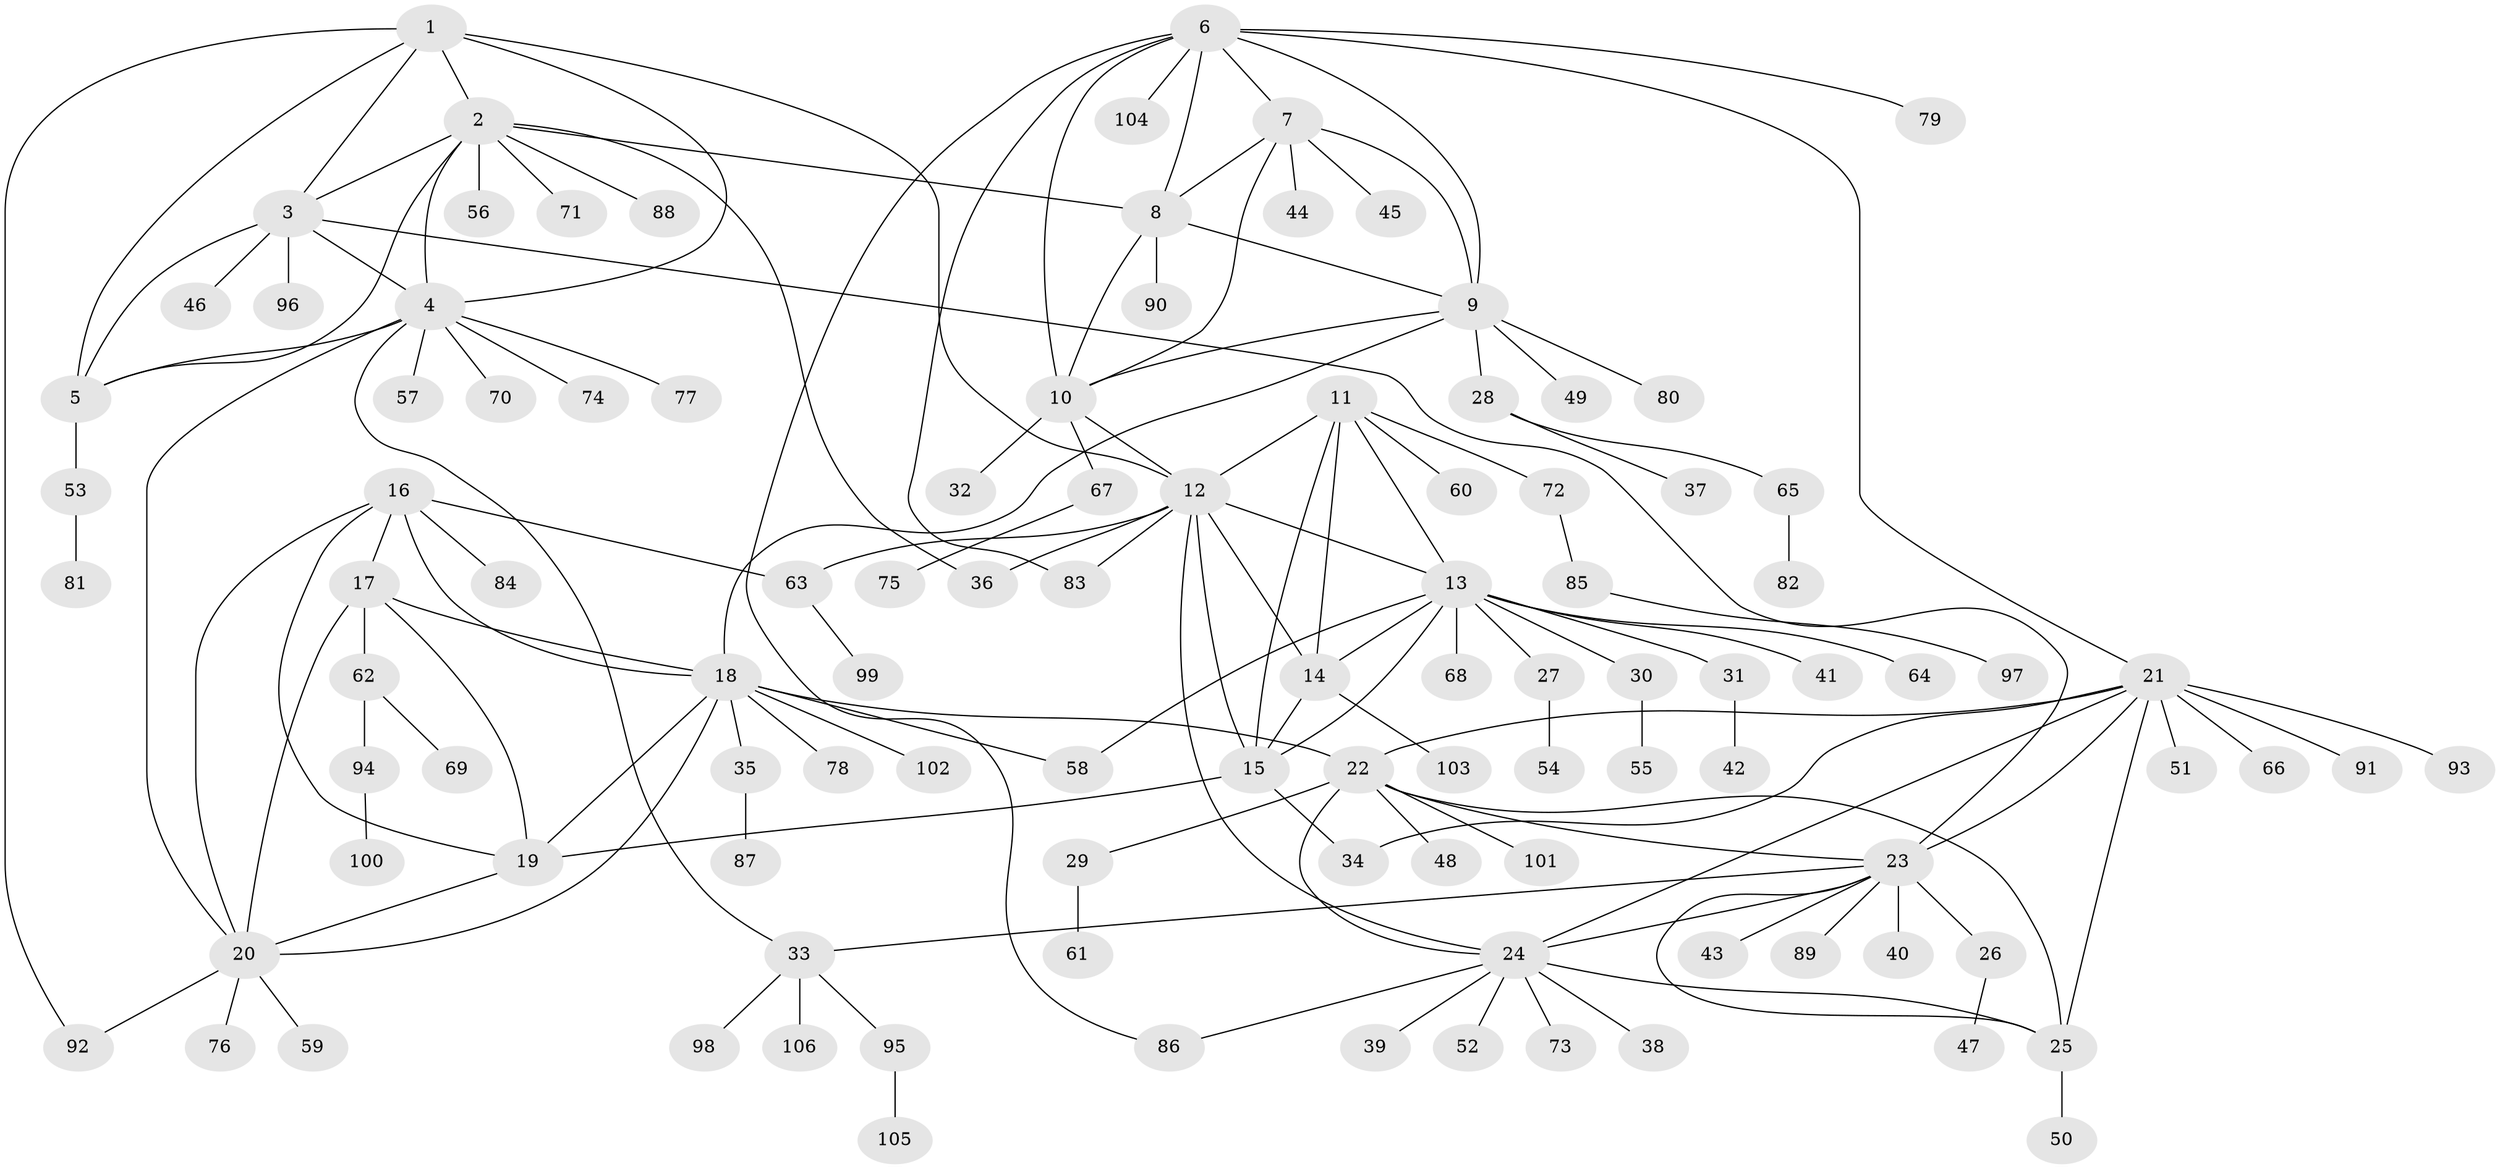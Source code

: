 // coarse degree distribution, {8: 0.0625, 7: 0.025, 4: 0.05, 15: 0.0125, 6: 0.025, 13: 0.025, 12: 0.0125, 3: 0.0375, 5: 0.0125, 1: 0.6375, 2: 0.1}
// Generated by graph-tools (version 1.1) at 2025/24/03/03/25 07:24:12]
// undirected, 106 vertices, 149 edges
graph export_dot {
graph [start="1"]
  node [color=gray90,style=filled];
  1;
  2;
  3;
  4;
  5;
  6;
  7;
  8;
  9;
  10;
  11;
  12;
  13;
  14;
  15;
  16;
  17;
  18;
  19;
  20;
  21;
  22;
  23;
  24;
  25;
  26;
  27;
  28;
  29;
  30;
  31;
  32;
  33;
  34;
  35;
  36;
  37;
  38;
  39;
  40;
  41;
  42;
  43;
  44;
  45;
  46;
  47;
  48;
  49;
  50;
  51;
  52;
  53;
  54;
  55;
  56;
  57;
  58;
  59;
  60;
  61;
  62;
  63;
  64;
  65;
  66;
  67;
  68;
  69;
  70;
  71;
  72;
  73;
  74;
  75;
  76;
  77;
  78;
  79;
  80;
  81;
  82;
  83;
  84;
  85;
  86;
  87;
  88;
  89;
  90;
  91;
  92;
  93;
  94;
  95;
  96;
  97;
  98;
  99;
  100;
  101;
  102;
  103;
  104;
  105;
  106;
  1 -- 2;
  1 -- 3;
  1 -- 4;
  1 -- 5;
  1 -- 12;
  1 -- 92;
  2 -- 3;
  2 -- 4;
  2 -- 5;
  2 -- 8;
  2 -- 36;
  2 -- 56;
  2 -- 71;
  2 -- 88;
  3 -- 4;
  3 -- 5;
  3 -- 23;
  3 -- 46;
  3 -- 96;
  4 -- 5;
  4 -- 20;
  4 -- 33;
  4 -- 57;
  4 -- 70;
  4 -- 74;
  4 -- 77;
  5 -- 53;
  6 -- 7;
  6 -- 8;
  6 -- 9;
  6 -- 10;
  6 -- 21;
  6 -- 79;
  6 -- 83;
  6 -- 86;
  6 -- 104;
  7 -- 8;
  7 -- 9;
  7 -- 10;
  7 -- 44;
  7 -- 45;
  8 -- 9;
  8 -- 10;
  8 -- 90;
  9 -- 10;
  9 -- 18;
  9 -- 28;
  9 -- 49;
  9 -- 80;
  10 -- 12;
  10 -- 32;
  10 -- 67;
  11 -- 12;
  11 -- 13;
  11 -- 14;
  11 -- 15;
  11 -- 60;
  11 -- 72;
  12 -- 13;
  12 -- 14;
  12 -- 15;
  12 -- 24;
  12 -- 36;
  12 -- 63;
  12 -- 83;
  13 -- 14;
  13 -- 15;
  13 -- 27;
  13 -- 30;
  13 -- 31;
  13 -- 41;
  13 -- 58;
  13 -- 64;
  13 -- 68;
  14 -- 15;
  14 -- 103;
  15 -- 19;
  15 -- 34;
  16 -- 17;
  16 -- 18;
  16 -- 19;
  16 -- 20;
  16 -- 63;
  16 -- 84;
  17 -- 18;
  17 -- 19;
  17 -- 20;
  17 -- 62;
  18 -- 19;
  18 -- 20;
  18 -- 22;
  18 -- 35;
  18 -- 58;
  18 -- 78;
  18 -- 102;
  19 -- 20;
  20 -- 59;
  20 -- 76;
  20 -- 92;
  21 -- 22;
  21 -- 23;
  21 -- 24;
  21 -- 25;
  21 -- 34;
  21 -- 51;
  21 -- 66;
  21 -- 91;
  21 -- 93;
  22 -- 23;
  22 -- 24;
  22 -- 25;
  22 -- 29;
  22 -- 48;
  22 -- 101;
  23 -- 24;
  23 -- 25;
  23 -- 26;
  23 -- 33;
  23 -- 40;
  23 -- 43;
  23 -- 89;
  24 -- 25;
  24 -- 38;
  24 -- 39;
  24 -- 52;
  24 -- 73;
  24 -- 86;
  25 -- 50;
  26 -- 47;
  27 -- 54;
  28 -- 37;
  28 -- 65;
  29 -- 61;
  30 -- 55;
  31 -- 42;
  33 -- 95;
  33 -- 98;
  33 -- 106;
  35 -- 87;
  53 -- 81;
  62 -- 69;
  62 -- 94;
  63 -- 99;
  65 -- 82;
  67 -- 75;
  72 -- 85;
  85 -- 97;
  94 -- 100;
  95 -- 105;
}
